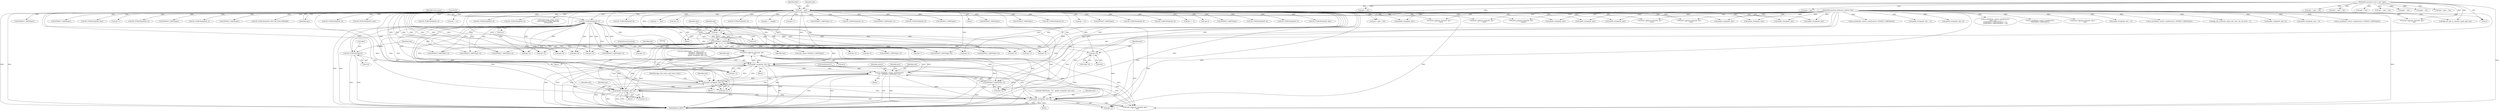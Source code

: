 digraph "0_tcpdump_af2cf04a9394c1a56227c2289ae8da262828294a@pointer" {
"1002344" [label="(Call,tptr+6)"];
"1002170" [label="(Call,ND_TCHECK2(tptr[0], 2))"];
"1002406" [label="(Call,tptr +=8)"];
"1002397" [label="(Call,print_unknown_data(ndo, tptr, \"\n\t      \", 8))"];
"1002222" [label="(Call,ipaddr_string(ndo, tptr+4))"];
"1002256" [label="(Call,as_printf(ndo, astostr, sizeof(astostr),\n\t\t\t    EXTRACT_32BITS(tptr+2)))"];
"1002317" [label="(Call,ipaddr_string(ndo, tptr+2))"];
"1002238" [label="(Call,ipaddr_string(ndo, tptr+2))"];
"1002303" [label="(Call,ipaddr_string(ndo, tptr+2))"];
"1000126" [label="(MethodParameterIn,netdissect_options *ndo)"];
"1000143" [label="(Call,tptr = pptr)"];
"1000128" [label="(MethodParameterIn,const u_char *pptr)"];
"1002177" [label="(Call,EXTRACT_16BITS(tptr))"];
"1002261" [label="(Call,EXTRACT_32BITS(tptr+2))"];
"1002393" [label="(Call,ND_TCHECK2(*tptr,8))"];
"1002266" [label="(Call,tptr+6)"];
"1002498" [label="(Call,ipaddr_string(ndo, tptr))"];
"1002110" [label="(Call,tptr-3)"];
"1002261" [label="(Call,EXTRACT_32BITS(tptr+2))"];
"1000568" [label="(Call,ipaddr_string(ndo, tptr))"];
"1002346" [label="(Literal,6)"];
"1000494" [label="(Call,EXTRACT_32BITS(tptr))"];
"1002397" [label="(Call,print_unknown_data(ndo, tptr, \"\n\t      \", 8))"];
"1000332" [label="(Call,ipaddr_string(ndo, tptr))"];
"1000322" [label="(Call,ND_TCHECK2(tptr[0], 4))"];
"1002219" [label="(Call,tptr+4)"];
"1002376" [label="(Call,EXTRACT_16BITS(tptr+4))"];
"1002255" [label="(Block,)"];
"1002178" [label="(Identifier,tptr)"];
"1002218" [label="(Call,EXTRACT_32BITS(tptr+4))"];
"1000147" [label="(Identifier,tlen)"];
"1001092" [label="(Call,ND_TCHECK2(tptr[0], tlen))"];
"1002535" [label="(Call,ipaddr_string(ndo, tptr))"];
"1000207" [label="(Call,tptr < pptr + len)"];
"1002267" [label="(Identifier,tptr)"];
"1002406" [label="(Call,tptr +=8)"];
"1000348" [label="(Call,ND_TCHECK2(tptr[0], 4))"];
"1002223" [label="(Identifier,ndo)"];
"1002238" [label="(Call,ipaddr_string(ndo, tptr+2))"];
"1002222" [label="(Call,ipaddr_string(ndo, tptr+4))"];
"1000543" [label="(Call,tptr +=4)"];
"1001634" [label="(Call,print_unknown_data(ndo, tptr, \"\n\t    \", tlen))"];
"1002304" [label="(Identifier,ndo)"];
"1002487" [label="(Call,ND_TCHECK2(tptr[0], 8))"];
"1002140" [label="(Call,pptr + len)"];
"1000487" [label="(Call,ND_TCHECK2(tptr[0], 4))"];
"1000171" [label="(Call,tok2str(bgp_origin_values,\n\t\t\t\t\t\t\"Unknown Origin Typecode\",\n\t\t\t\t\t\ttptr[0]))"];
"1002571" [label="(Call,print_unknown_data(ndo, tptr, \"\n\t      \", tlen))"];
"1002654" [label="(Call,print_unknown_data(ndo, tptr,\"\n\t      \", length))"];
"1002398" [label="(Identifier,ndo)"];
"1002197" [label="(Call,tptr+2)"];
"1002402" [label="(ControlStructure,break;)"];
"1002501" [label="(Call,ipaddr_string(ndo, tptr+4))"];
"1002466" [label="(Call,ND_TCHECK2(tptr[0], 8))"];
"1002373" [label="(Call,tptr+3)"];
"1001116" [label="(Call,tptr += tlen)"];
"1002451" [label="(Call,tptr+2)"];
"1002324" [label="(Identifier,bgp_extd_comm_ospf_rtype_values)"];
"1002237" [label="(Block,)"];
"1002368" [label="(Call,tptr+2)"];
"1000259" [label="(Call,as_printf(ndo, astostr, sizeof(astostr),\n\t\t\t\tas_size == 2 ?\n\t\t\t\tEXTRACT_16BITS(&tptr[2 + i]) :\n\t\t\t\tEXTRACT_32BITS(&tptr[2 + i])))"];
"1002303" [label="(Call,ipaddr_string(ndo, tptr+2))"];
"1000422" [label="(Call,as_printf(ndo, astostr, sizeof(astostr),\n\t\t\tEXTRACT_32BITS(tptr)))"];
"1002921" [label="(Call,print_unknown_data(ndo, pptr, \"\n\t    \", len))"];
"1002276" [label="(Call,tptr+2)"];
"1002319" [label="(Call,tptr+2)"];
"1000616" [label="(Call,ND_TCHECK2(tptr[0], 3))"];
"1002659" [label="(Call,tptr += length)"];
"1002275" [label="(Call,EXTRACT_32BITS(tptr+2))"];
"1002518" [label="(Call,ipaddr_string(ndo, tptr))"];
"1002601" [label="(Call,tptr+1)"];
"1002388" [label="(Call,tptr+2)"];
"1002350" [label="(Call,tptr+6)"];
"1002600" [label="(Call,EXTRACT_16BITS(tptr+1))"];
"1002508" [label="(Call,ND_TCHECK2(tptr[0], 4))"];
"1002940" [label="(Call,print_unknown_data(ndo, pptr, \"\n\t    \", len))"];
"1002950" [label="(MethodReturn,RET)"];
"1002450" [label="(Call,EXTRACT_24BITS(tptr+2))"];
"1000144" [label="(Identifier,tptr)"];
"1000446" [label="(Call,ND_TCHECK2(tptr[0], 8))"];
"1000128" [label="(MethodParameterIn,const u_char *pptr)"];
"1002318" [label="(Identifier,ndo)"];
"1000407" [label="(Call,EXTRACT_16BITS(tptr))"];
"1002224" [label="(Call,tptr+4)"];
"1002305" [label="(Call,tptr+2)"];
"1002407" [label="(Identifier,tptr)"];
"1002399" [label="(Identifier,tptr)"];
"1000131" [label="(Block,)"];
"1002171" [label="(Call,tptr[0])"];
"1002128" [label="(Call,print_unknown_data(ndo, tptr-3, \"\n\t    \", tlen))"];
"1000429" [label="(Call,ipaddr_string(ndo, tptr + 4))"];
"1002343" [label="(Call,*(tptr+6))"];
"1000462" [label="(Call,EXTRACT_32BITS(tptr))"];
"1002175" [label="(Call,extd_comm=EXTRACT_16BITS(tptr))"];
"1002377" [label="(Call,tptr+4)"];
"1000358" [label="(Call,EXTRACT_32BITS(tptr))"];
"1002239" [label="(Identifier,ndo)"];
"1000143" [label="(Call,tptr = pptr)"];
"1002245" [label="(Identifier,tptr)"];
"1002217" [label="(Block,)"];
"1002544" [label="(Call,ND_TCHECK2(tptr[0], 8))"];
"1002174" [label="(Literal,2)"];
"1002408" [label="(Literal,8)"];
"1002345" [label="(Identifier,tptr)"];
"1002477" [label="(Call,ipaddr_string(ndo, tptr))"];
"1002207" [label="(Call,ND_PRINT((ndo, \": %u:%u (= %s)\",\n                               EXTRACT_16BITS(tptr+2),\n                               EXTRACT_32BITS(tptr+4),\n                               ipaddr_string(ndo, tptr+4))))"];
"1002455" [label="(Call,tptr +=5)"];
"1001666" [label="(Call,EXTRACT_16BITS(tptr))"];
"1002298" [label="(Call,ND_PRINT((ndo, \"%s\", ipaddr_string(ndo, tptr+2))))"];
"1002524" [label="(Call,ND_TCHECK2(tptr[0], 8))"];
"1000558" [label="(Call,ND_TCHECK2(tptr[0], 4))"];
"1002604" [label="(Call,tptr += 3)"];
"1001188" [label="(Call,pptr + len)"];
"1002316" [label="(Block,)"];
"1002317" [label="(Call,ipaddr_string(ndo, tptr+2))"];
"1001710" [label="(Call,tptr < pptr + len)"];
"1002138" [label="(Call,tptr = pptr + len)"];
"1000126" [label="(MethodParameterIn,netdissect_options *ndo)"];
"1000683" [label="(Call,print_unknown_data(ndo, tptr, \"\n\t    \", tlen))"];
"1002257" [label="(Identifier,ndo)"];
"1002879" [label="(Call,EXTRACT_32BITS(tptr))"];
"1000457" [label="(Call,as_printf(ndo, astostr, sizeof(astostr), EXTRACT_32BITS(tptr)))"];
"1002259" [label="(Call,sizeof(astostr))"];
"1000588" [label="(Call,ND_TCHECK2(tptr[0], 4))"];
"1002240" [label="(Call,tptr+2)"];
"1002301" [label="(Block,)"];
"1002414" [label="(Call,ND_TCHECK2(tptr[0], 5))"];
"1000664" [label="(Call,ND_TCHECK2(tptr[0], tlen))"];
"1002243" [label="(Call,EXTRACT_16BITS(tptr+6))"];
"1002166" [label="(Identifier,tlen)"];
"1002214" [label="(Call,tptr+2)"];
"1002244" [label="(Call,tptr+6)"];
"1002393" [label="(Call,ND_TCHECK2(*tptr,8))"];
"1002344" [label="(Call,tptr+6)"];
"1001111" [label="(Call,print_unknown_data(ndo, tptr, \"\n\t    \", tlen))"];
"1002828" [label="(Call,bgp_attr_print(ndo, atype, tptr, alen, attr_set_level + 1))"];
"1000623" [label="(Call,EXTRACT_16BITS(tptr))"];
"1000201" [label="(Call,bgp_attr_get_as_size(ndo, atype, pptr, len))"];
"1001712" [label="(Call,pptr + len)"];
"1002400" [label="(Literal,\"\n\t      \")"];
"1002327" [label="(Call,tptr+6)"];
"1002394" [label="(Call,*tptr)"];
"1002256" [label="(Call,as_printf(ndo, astostr, sizeof(astostr),\n\t\t\t    EXTRACT_32BITS(tptr+2)))"];
"1002168" [label="(Block,)"];
"1002262" [label="(Call,tptr+2)"];
"1002480" [label="(Call,ipaddr_string(ndo, tptr+4))"];
"1001642" [label="(Call,tptr = pptr + len)"];
"1001644" [label="(Call,pptr + len)"];
"1002387" [label="(Call,EXTRACT_16BITS(tptr+2))"];
"1002687" [label="(Call,EXTRACT_32BITS(tptr))"];
"1002334" [label="(Call,tptr+7)"];
"1002401" [label="(Literal,8)"];
"1002170" [label="(Call,ND_TCHECK2(tptr[0], 2))"];
"1002213" [label="(Call,EXTRACT_16BITS(tptr+2))"];
"1000464" [label="(Call,ipaddr_string(ndo, tptr + 4))"];
"1000386" [label="(Call,ND_TCHECK2(tptr[0], len))"];
"1002258" [label="(Identifier,astostr)"];
"1002422" [label="(Call,tptr+1)"];
"1002667" [label="(Call,ND_TCHECK2(tptr[0], 4))"];
"1000427" [label="(Call,EXTRACT_32BITS(tptr))"];
"1000209" [label="(Call,pptr + len)"];
"1001186" [label="(Call,tptr < pptr + len)"];
"1002589" [label="(Call,ND_TCHECK2(tptr[0], 3))"];
"1002682" [label="(Call,as_printf(ndo, astostr, sizeof(astostr), EXTRACT_32BITS(tptr)))"];
"1002555" [label="(Call,ipaddr_string(ndo, tptr))"];
"1000599" [label="(Call,ipaddr_string(ndo, tptr))"];
"1000402" [label="(Call,as_printf(ndo, astostr, sizeof(astostr), EXTRACT_16BITS(tptr)))"];
"1002396" [label="(Literal,8)"];
"1001659" [label="(Call,ND_TCHECK2(tptr[0], BGP_MP_NLRI_MINSIZE))"];
"1002177" [label="(Call,EXTRACT_16BITS(tptr))"];
"1002265" [label="(Call,EXTRACT_16BITS(tptr+6))"];
"1000409" [label="(Call,ipaddr_string(ndo, tptr + 2))"];
"1002176" [label="(Identifier,extd_comm)"];
"1002203" [label="(Block,)"];
"1000145" [label="(Identifier,pptr)"];
"1002344" -> "1002343"  [label="AST: "];
"1002344" -> "1002346"  [label="CFG: "];
"1002345" -> "1002344"  [label="AST: "];
"1002346" -> "1002344"  [label="AST: "];
"1002343" -> "1002344"  [label="CFG: "];
"1002344" -> "1002950"  [label="DDG: "];
"1002170" -> "1002344"  [label="DDG: "];
"1000143" -> "1002344"  [label="DDG: "];
"1002177" -> "1002344"  [label="DDG: "];
"1002170" -> "1002168"  [label="AST: "];
"1002170" -> "1002174"  [label="CFG: "];
"1002171" -> "1002170"  [label="AST: "];
"1002174" -> "1002170"  [label="AST: "];
"1002176" -> "1002170"  [label="CFG: "];
"1002170" -> "1002950"  [label="DDG: "];
"1002170" -> "1002950"  [label="DDG: "];
"1002406" -> "1002170"  [label="DDG: "];
"1000143" -> "1002170"  [label="DDG: "];
"1002393" -> "1002170"  [label="DDG: "];
"1002170" -> "1002177"  [label="DDG: "];
"1002170" -> "1002197"  [label="DDG: "];
"1002170" -> "1002213"  [label="DDG: "];
"1002170" -> "1002214"  [label="DDG: "];
"1002170" -> "1002218"  [label="DDG: "];
"1002170" -> "1002219"  [label="DDG: "];
"1002170" -> "1002222"  [label="DDG: "];
"1002170" -> "1002224"  [label="DDG: "];
"1002170" -> "1002238"  [label="DDG: "];
"1002170" -> "1002240"  [label="DDG: "];
"1002170" -> "1002243"  [label="DDG: "];
"1002170" -> "1002244"  [label="DDG: "];
"1002170" -> "1002261"  [label="DDG: "];
"1002170" -> "1002262"  [label="DDG: "];
"1002170" -> "1002265"  [label="DDG: "];
"1002170" -> "1002266"  [label="DDG: "];
"1002170" -> "1002275"  [label="DDG: "];
"1002170" -> "1002276"  [label="DDG: "];
"1002170" -> "1002303"  [label="DDG: "];
"1002170" -> "1002305"  [label="DDG: "];
"1002170" -> "1002317"  [label="DDG: "];
"1002170" -> "1002319"  [label="DDG: "];
"1002170" -> "1002327"  [label="DDG: "];
"1002170" -> "1002334"  [label="DDG: "];
"1002170" -> "1002350"  [label="DDG: "];
"1002170" -> "1002368"  [label="DDG: "];
"1002170" -> "1002373"  [label="DDG: "];
"1002170" -> "1002376"  [label="DDG: "];
"1002170" -> "1002377"  [label="DDG: "];
"1002170" -> "1002387"  [label="DDG: "];
"1002170" -> "1002388"  [label="DDG: "];
"1002170" -> "1002393"  [label="DDG: "];
"1002170" -> "1002397"  [label="DDG: "];
"1002170" -> "1002406"  [label="DDG: "];
"1002406" -> "1002168"  [label="AST: "];
"1002406" -> "1002408"  [label="CFG: "];
"1002407" -> "1002406"  [label="AST: "];
"1002408" -> "1002406"  [label="AST: "];
"1002166" -> "1002406"  [label="CFG: "];
"1002406" -> "1002950"  [label="DDG: "];
"1002406" -> "1002177"  [label="DDG: "];
"1002397" -> "1002406"  [label="DDG: "];
"1000143" -> "1002406"  [label="DDG: "];
"1002177" -> "1002406"  [label="DDG: "];
"1002397" -> "1002203"  [label="AST: "];
"1002397" -> "1002401"  [label="CFG: "];
"1002398" -> "1002397"  [label="AST: "];
"1002399" -> "1002397"  [label="AST: "];
"1002400" -> "1002397"  [label="AST: "];
"1002401" -> "1002397"  [label="AST: "];
"1002402" -> "1002397"  [label="CFG: "];
"1002397" -> "1002950"  [label="DDG: "];
"1002397" -> "1002950"  [label="DDG: "];
"1002397" -> "1002950"  [label="DDG: "];
"1002397" -> "1002222"  [label="DDG: "];
"1002397" -> "1002238"  [label="DDG: "];
"1002397" -> "1002256"  [label="DDG: "];
"1002397" -> "1002303"  [label="DDG: "];
"1002397" -> "1002317"  [label="DDG: "];
"1002222" -> "1002397"  [label="DDG: "];
"1002256" -> "1002397"  [label="DDG: "];
"1002317" -> "1002397"  [label="DDG: "];
"1002238" -> "1002397"  [label="DDG: "];
"1002303" -> "1002397"  [label="DDG: "];
"1000126" -> "1002397"  [label="DDG: "];
"1000143" -> "1002397"  [label="DDG: "];
"1002177" -> "1002397"  [label="DDG: "];
"1002397" -> "1002940"  [label="DDG: "];
"1002222" -> "1002217"  [label="AST: "];
"1002222" -> "1002224"  [label="CFG: "];
"1002223" -> "1002222"  [label="AST: "];
"1002224" -> "1002222"  [label="AST: "];
"1002207" -> "1002222"  [label="CFG: "];
"1002222" -> "1002950"  [label="DDG: "];
"1002222" -> "1002950"  [label="DDG: "];
"1002222" -> "1002950"  [label="DDG: "];
"1002256" -> "1002222"  [label="DDG: "];
"1002317" -> "1002222"  [label="DDG: "];
"1002238" -> "1002222"  [label="DDG: "];
"1002303" -> "1002222"  [label="DDG: "];
"1000126" -> "1002222"  [label="DDG: "];
"1000143" -> "1002222"  [label="DDG: "];
"1002177" -> "1002222"  [label="DDG: "];
"1002222" -> "1002238"  [label="DDG: "];
"1002222" -> "1002256"  [label="DDG: "];
"1002222" -> "1002303"  [label="DDG: "];
"1002222" -> "1002317"  [label="DDG: "];
"1002222" -> "1002940"  [label="DDG: "];
"1002256" -> "1002255"  [label="AST: "];
"1002256" -> "1002261"  [label="CFG: "];
"1002257" -> "1002256"  [label="AST: "];
"1002258" -> "1002256"  [label="AST: "];
"1002259" -> "1002256"  [label="AST: "];
"1002261" -> "1002256"  [label="AST: "];
"1002267" -> "1002256"  [label="CFG: "];
"1002256" -> "1002950"  [label="DDG: "];
"1002256" -> "1002950"  [label="DDG: "];
"1002256" -> "1002950"  [label="DDG: "];
"1002256" -> "1002950"  [label="DDG: "];
"1002256" -> "1002238"  [label="DDG: "];
"1002317" -> "1002256"  [label="DDG: "];
"1002238" -> "1002256"  [label="DDG: "];
"1002303" -> "1002256"  [label="DDG: "];
"1000126" -> "1002256"  [label="DDG: "];
"1002261" -> "1002256"  [label="DDG: "];
"1002256" -> "1002303"  [label="DDG: "];
"1002256" -> "1002317"  [label="DDG: "];
"1002256" -> "1002940"  [label="DDG: "];
"1002317" -> "1002316"  [label="AST: "];
"1002317" -> "1002319"  [label="CFG: "];
"1002318" -> "1002317"  [label="AST: "];
"1002319" -> "1002317"  [label="AST: "];
"1002324" -> "1002317"  [label="CFG: "];
"1002317" -> "1002950"  [label="DDG: "];
"1002317" -> "1002950"  [label="DDG: "];
"1002317" -> "1002950"  [label="DDG: "];
"1002317" -> "1002238"  [label="DDG: "];
"1002317" -> "1002303"  [label="DDG: "];
"1002238" -> "1002317"  [label="DDG: "];
"1002303" -> "1002317"  [label="DDG: "];
"1000126" -> "1002317"  [label="DDG: "];
"1000143" -> "1002317"  [label="DDG: "];
"1002177" -> "1002317"  [label="DDG: "];
"1002317" -> "1002940"  [label="DDG: "];
"1002238" -> "1002237"  [label="AST: "];
"1002238" -> "1002240"  [label="CFG: "];
"1002239" -> "1002238"  [label="AST: "];
"1002240" -> "1002238"  [label="AST: "];
"1002245" -> "1002238"  [label="CFG: "];
"1002238" -> "1002950"  [label="DDG: "];
"1002238" -> "1002950"  [label="DDG: "];
"1002238" -> "1002950"  [label="DDG: "];
"1002303" -> "1002238"  [label="DDG: "];
"1000126" -> "1002238"  [label="DDG: "];
"1000143" -> "1002238"  [label="DDG: "];
"1002177" -> "1002238"  [label="DDG: "];
"1002238" -> "1002303"  [label="DDG: "];
"1002238" -> "1002940"  [label="DDG: "];
"1002303" -> "1002301"  [label="AST: "];
"1002303" -> "1002305"  [label="CFG: "];
"1002304" -> "1002303"  [label="AST: "];
"1002305" -> "1002303"  [label="AST: "];
"1002298" -> "1002303"  [label="CFG: "];
"1002303" -> "1002950"  [label="DDG: "];
"1002303" -> "1002950"  [label="DDG: "];
"1002303" -> "1002950"  [label="DDG: "];
"1000126" -> "1002303"  [label="DDG: "];
"1000143" -> "1002303"  [label="DDG: "];
"1002177" -> "1002303"  [label="DDG: "];
"1002303" -> "1002940"  [label="DDG: "];
"1000126" -> "1000125"  [label="AST: "];
"1000126" -> "1002950"  [label="DDG: "];
"1000126" -> "1000201"  [label="DDG: "];
"1000126" -> "1000259"  [label="DDG: "];
"1000126" -> "1000332"  [label="DDG: "];
"1000126" -> "1000402"  [label="DDG: "];
"1000126" -> "1000409"  [label="DDG: "];
"1000126" -> "1000422"  [label="DDG: "];
"1000126" -> "1000429"  [label="DDG: "];
"1000126" -> "1000457"  [label="DDG: "];
"1000126" -> "1000464"  [label="DDG: "];
"1000126" -> "1000568"  [label="DDG: "];
"1000126" -> "1000599"  [label="DDG: "];
"1000126" -> "1000683"  [label="DDG: "];
"1000126" -> "1001111"  [label="DDG: "];
"1000126" -> "1001634"  [label="DDG: "];
"1000126" -> "1002128"  [label="DDG: "];
"1000126" -> "1002477"  [label="DDG: "];
"1000126" -> "1002480"  [label="DDG: "];
"1000126" -> "1002498"  [label="DDG: "];
"1000126" -> "1002501"  [label="DDG: "];
"1000126" -> "1002518"  [label="DDG: "];
"1000126" -> "1002535"  [label="DDG: "];
"1000126" -> "1002555"  [label="DDG: "];
"1000126" -> "1002571"  [label="DDG: "];
"1000126" -> "1002654"  [label="DDG: "];
"1000126" -> "1002682"  [label="DDG: "];
"1000126" -> "1002828"  [label="DDG: "];
"1000126" -> "1002921"  [label="DDG: "];
"1000126" -> "1002940"  [label="DDG: "];
"1000143" -> "1000131"  [label="AST: "];
"1000143" -> "1000145"  [label="CFG: "];
"1000144" -> "1000143"  [label="AST: "];
"1000145" -> "1000143"  [label="AST: "];
"1000147" -> "1000143"  [label="CFG: "];
"1000143" -> "1002950"  [label="DDG: "];
"1000143" -> "1002950"  [label="DDG: "];
"1000128" -> "1000143"  [label="DDG: "];
"1000143" -> "1000171"  [label="DDG: "];
"1000143" -> "1000207"  [label="DDG: "];
"1000143" -> "1000322"  [label="DDG: "];
"1000143" -> "1000332"  [label="DDG: "];
"1000143" -> "1000348"  [label="DDG: "];
"1000143" -> "1000358"  [label="DDG: "];
"1000143" -> "1000386"  [label="DDG: "];
"1000143" -> "1000407"  [label="DDG: "];
"1000143" -> "1000427"  [label="DDG: "];
"1000143" -> "1000446"  [label="DDG: "];
"1000143" -> "1000462"  [label="DDG: "];
"1000143" -> "1000487"  [label="DDG: "];
"1000143" -> "1000494"  [label="DDG: "];
"1000143" -> "1000543"  [label="DDG: "];
"1000143" -> "1000558"  [label="DDG: "];
"1000143" -> "1000568"  [label="DDG: "];
"1000143" -> "1000588"  [label="DDG: "];
"1000143" -> "1000599"  [label="DDG: "];
"1000143" -> "1000616"  [label="DDG: "];
"1000143" -> "1000623"  [label="DDG: "];
"1000143" -> "1000664"  [label="DDG: "];
"1000143" -> "1000683"  [label="DDG: "];
"1000143" -> "1001092"  [label="DDG: "];
"1000143" -> "1001111"  [label="DDG: "];
"1000143" -> "1001116"  [label="DDG: "];
"1000143" -> "1001634"  [label="DDG: "];
"1000143" -> "1001659"  [label="DDG: "];
"1000143" -> "1001666"  [label="DDG: "];
"1000143" -> "1002110"  [label="DDG: "];
"1000143" -> "1002177"  [label="DDG: "];
"1000143" -> "1002213"  [label="DDG: "];
"1000143" -> "1002214"  [label="DDG: "];
"1000143" -> "1002218"  [label="DDG: "];
"1000143" -> "1002219"  [label="DDG: "];
"1000143" -> "1002224"  [label="DDG: "];
"1000143" -> "1002240"  [label="DDG: "];
"1000143" -> "1002243"  [label="DDG: "];
"1000143" -> "1002244"  [label="DDG: "];
"1000143" -> "1002261"  [label="DDG: "];
"1000143" -> "1002262"  [label="DDG: "];
"1000143" -> "1002265"  [label="DDG: "];
"1000143" -> "1002266"  [label="DDG: "];
"1000143" -> "1002275"  [label="DDG: "];
"1000143" -> "1002276"  [label="DDG: "];
"1000143" -> "1002305"  [label="DDG: "];
"1000143" -> "1002319"  [label="DDG: "];
"1000143" -> "1002327"  [label="DDG: "];
"1000143" -> "1002334"  [label="DDG: "];
"1000143" -> "1002350"  [label="DDG: "];
"1000143" -> "1002368"  [label="DDG: "];
"1000143" -> "1002373"  [label="DDG: "];
"1000143" -> "1002376"  [label="DDG: "];
"1000143" -> "1002377"  [label="DDG: "];
"1000143" -> "1002387"  [label="DDG: "];
"1000143" -> "1002388"  [label="DDG: "];
"1000143" -> "1002414"  [label="DDG: "];
"1000143" -> "1002422"  [label="DDG: "];
"1000143" -> "1002450"  [label="DDG: "];
"1000143" -> "1002451"  [label="DDG: "];
"1000143" -> "1002455"  [label="DDG: "];
"1000143" -> "1002466"  [label="DDG: "];
"1000143" -> "1002477"  [label="DDG: "];
"1000143" -> "1002487"  [label="DDG: "];
"1000143" -> "1002498"  [label="DDG: "];
"1000143" -> "1002508"  [label="DDG: "];
"1000143" -> "1002518"  [label="DDG: "];
"1000143" -> "1002524"  [label="DDG: "];
"1000143" -> "1002535"  [label="DDG: "];
"1000143" -> "1002544"  [label="DDG: "];
"1000143" -> "1002555"  [label="DDG: "];
"1000143" -> "1002571"  [label="DDG: "];
"1000143" -> "1002589"  [label="DDG: "];
"1000143" -> "1002600"  [label="DDG: "];
"1000143" -> "1002601"  [label="DDG: "];
"1000143" -> "1002604"  [label="DDG: "];
"1000143" -> "1002654"  [label="DDG: "];
"1000143" -> "1002659"  [label="DDG: "];
"1000143" -> "1002667"  [label="DDG: "];
"1000143" -> "1002687"  [label="DDG: "];
"1000143" -> "1002879"  [label="DDG: "];
"1000128" -> "1000125"  [label="AST: "];
"1000128" -> "1002950"  [label="DDG: "];
"1000128" -> "1000201"  [label="DDG: "];
"1000128" -> "1000207"  [label="DDG: "];
"1000128" -> "1000209"  [label="DDG: "];
"1000128" -> "1001186"  [label="DDG: "];
"1000128" -> "1001188"  [label="DDG: "];
"1000128" -> "1001642"  [label="DDG: "];
"1000128" -> "1001644"  [label="DDG: "];
"1000128" -> "1001710"  [label="DDG: "];
"1000128" -> "1001712"  [label="DDG: "];
"1000128" -> "1002138"  [label="DDG: "];
"1000128" -> "1002140"  [label="DDG: "];
"1000128" -> "1002921"  [label="DDG: "];
"1000128" -> "1002940"  [label="DDG: "];
"1002177" -> "1002175"  [label="AST: "];
"1002177" -> "1002178"  [label="CFG: "];
"1002178" -> "1002177"  [label="AST: "];
"1002175" -> "1002177"  [label="CFG: "];
"1002177" -> "1002175"  [label="DDG: "];
"1002177" -> "1002197"  [label="DDG: "];
"1002177" -> "1002213"  [label="DDG: "];
"1002177" -> "1002214"  [label="DDG: "];
"1002177" -> "1002218"  [label="DDG: "];
"1002177" -> "1002219"  [label="DDG: "];
"1002177" -> "1002224"  [label="DDG: "];
"1002177" -> "1002240"  [label="DDG: "];
"1002177" -> "1002243"  [label="DDG: "];
"1002177" -> "1002244"  [label="DDG: "];
"1002177" -> "1002261"  [label="DDG: "];
"1002177" -> "1002262"  [label="DDG: "];
"1002177" -> "1002265"  [label="DDG: "];
"1002177" -> "1002266"  [label="DDG: "];
"1002177" -> "1002275"  [label="DDG: "];
"1002177" -> "1002276"  [label="DDG: "];
"1002177" -> "1002305"  [label="DDG: "];
"1002177" -> "1002319"  [label="DDG: "];
"1002177" -> "1002327"  [label="DDG: "];
"1002177" -> "1002334"  [label="DDG: "];
"1002177" -> "1002350"  [label="DDG: "];
"1002177" -> "1002368"  [label="DDG: "];
"1002177" -> "1002373"  [label="DDG: "];
"1002177" -> "1002376"  [label="DDG: "];
"1002177" -> "1002377"  [label="DDG: "];
"1002177" -> "1002387"  [label="DDG: "];
"1002177" -> "1002388"  [label="DDG: "];
"1002261" -> "1002262"  [label="CFG: "];
"1002262" -> "1002261"  [label="AST: "];
"1002261" -> "1002950"  [label="DDG: "];
"1002393" -> "1002203"  [label="AST: "];
"1002393" -> "1002396"  [label="CFG: "];
"1002394" -> "1002393"  [label="AST: "];
"1002396" -> "1002393"  [label="AST: "];
"1002398" -> "1002393"  [label="CFG: "];
"1002393" -> "1002950"  [label="DDG: "];
"1002393" -> "1002950"  [label="DDG: "];
}
